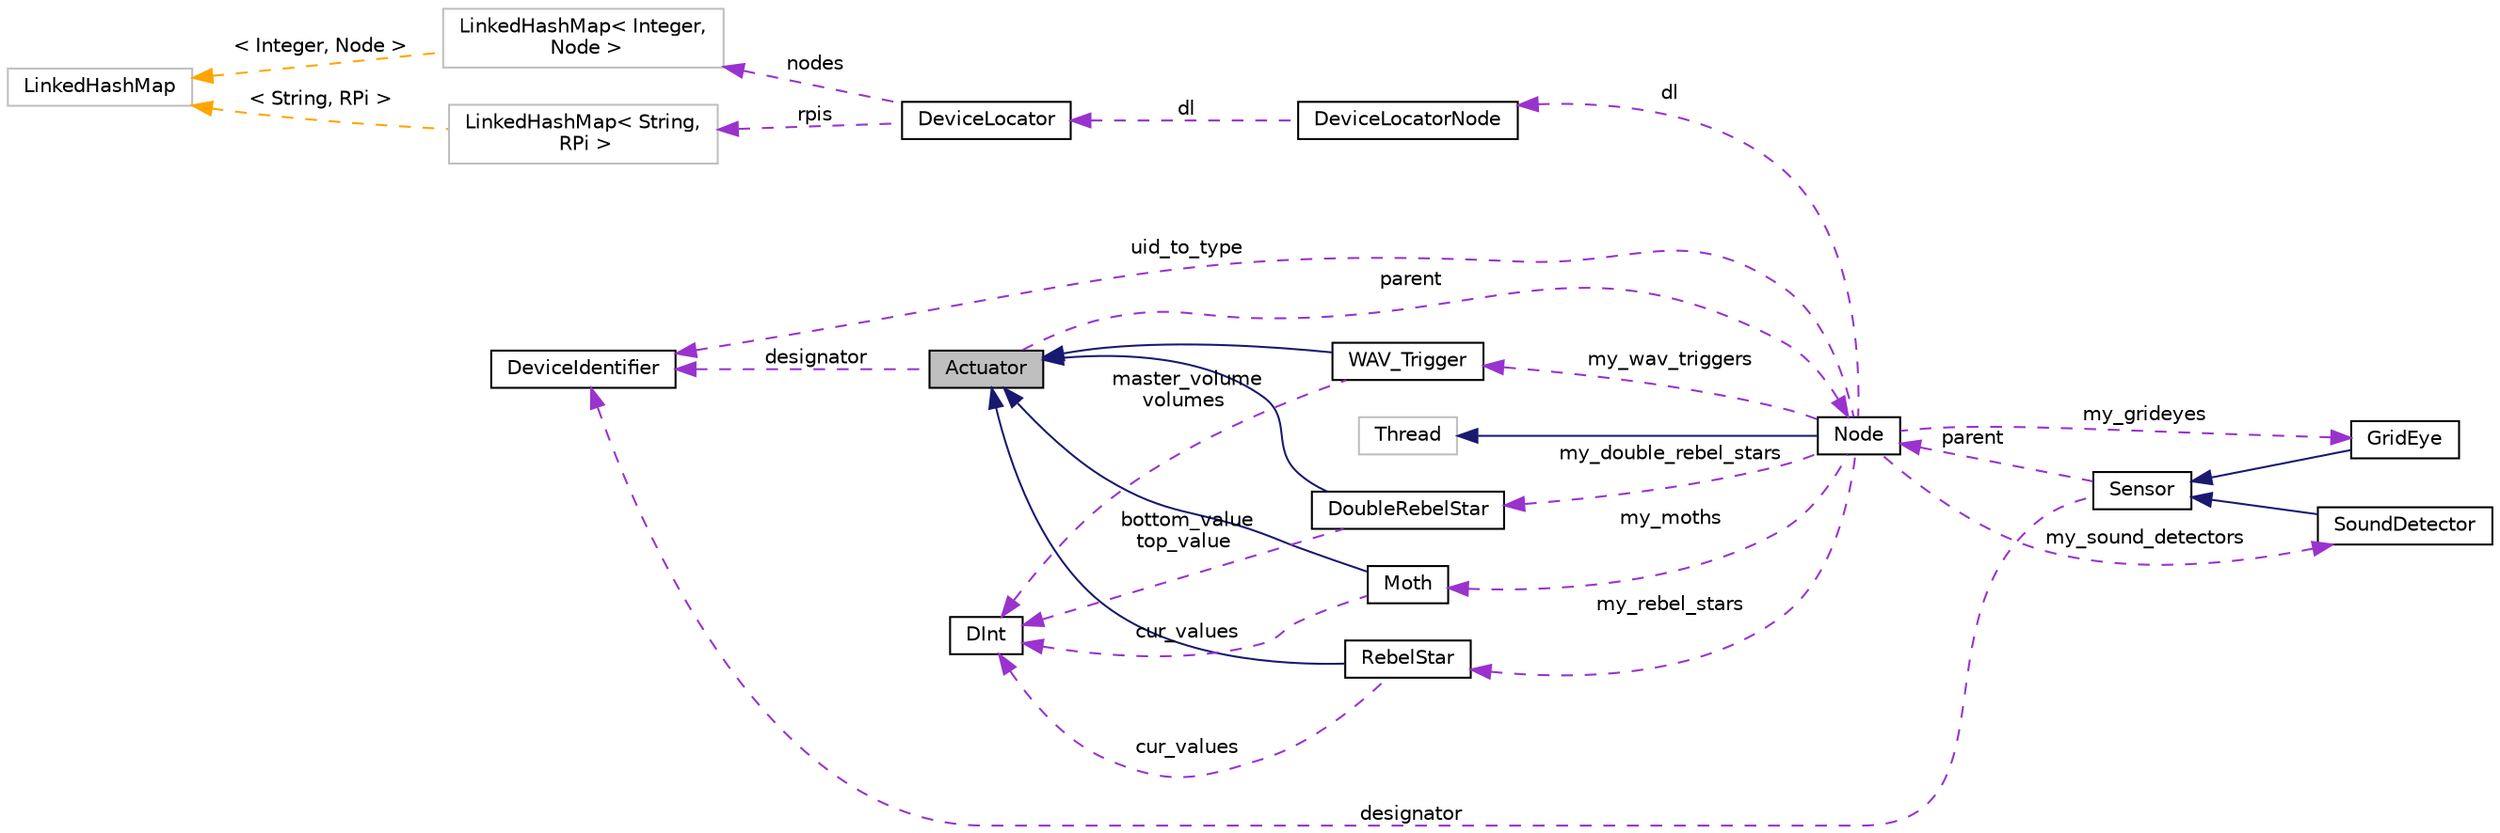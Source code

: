 digraph "Actuator"
{
 // INTERACTIVE_SVG=YES
 // LATEX_PDF_SIZE
  edge [fontname="Helvetica",fontsize="10",labelfontname="Helvetica",labelfontsize="10"];
  node [fontname="Helvetica",fontsize="10",shape=record];
  rankdir="LR";
  Node5 [label="Actuator",height=0.2,width=0.4,color="black", fillcolor="grey75", style="filled", fontcolor="black",tooltip="superclass for actuators, all actuators inherit from this."];
  Node6 -> Node5 [dir="back",color="darkorchid3",fontsize="10",style="dashed",label=" parent" ,fontname="Helvetica"];
  Node6 [label="Node",height=0.2,width=0.4,color="black", fillcolor="white", style="filled",URL="$class_node.html",tooltip=" "];
  Node7 -> Node6 [dir="back",color="midnightblue",fontsize="10",style="solid",fontname="Helvetica"];
  Node7 [label="Thread",height=0.2,width=0.4,color="grey75", fillcolor="white", style="filled",tooltip=" "];
  Node8 -> Node6 [dir="back",color="darkorchid3",fontsize="10",style="dashed",label=" my_sound_detectors" ,fontname="Helvetica"];
  Node8 [label="SoundDetector",height=0.2,width=0.4,color="black", fillcolor="white", style="filled",URL="$class_sound_detector.html",tooltip="Processing sensor class to create virtual Sound Detector extending Sensor."];
  Node9 -> Node8 [dir="back",color="midnightblue",fontsize="10",style="solid",fontname="Helvetica"];
  Node9 [label="Sensor",height=0.2,width=0.4,color="black", fillcolor="white", style="filled",URL="$class_sensor.html",tooltip="Processing sensor class to create virtual sensors. Abstract so the specific sensors can expand on bas..."];
  Node6 -> Node9 [dir="back",color="darkorchid3",fontsize="10",style="dashed",label=" parent" ,fontname="Helvetica"];
  Node10 -> Node9 [dir="back",color="darkorchid3",fontsize="10",style="dashed",label=" designator" ,fontname="Helvetica"];
  Node10 [label="DeviceIdentifier",height=0.2,width=0.4,color="black", fillcolor="white", style="filled",URL="$class_device_identifier.html",tooltip=" "];
  Node11 -> Node6 [dir="back",color="darkorchid3",fontsize="10",style="dashed",label=" my_rebel_stars" ,fontname="Helvetica"];
  Node11 [label="RebelStar",height=0.2,width=0.4,color="black", fillcolor="white", style="filled",URL="$class_rebel_star.html",tooltip=" "];
  Node5 -> Node11 [dir="back",color="midnightblue",fontsize="10",style="solid",fontname="Helvetica"];
  Node12 -> Node11 [dir="back",color="darkorchid3",fontsize="10",style="dashed",label=" cur_values" ,fontname="Helvetica"];
  Node12 [label="DInt",height=0.2,width=0.4,color="black", fillcolor="white", style="filled",URL="$class_d_int.html",tooltip=" "];
  Node13 -> Node6 [dir="back",color="darkorchid3",fontsize="10",style="dashed",label=" my_grideyes" ,fontname="Helvetica"];
  Node13 [label="GridEye",height=0.2,width=0.4,color="black", fillcolor="white", style="filled",URL="$class_grid_eye.html",tooltip=" "];
  Node9 -> Node13 [dir="back",color="midnightblue",fontsize="10",style="solid",fontname="Helvetica"];
  Node14 -> Node6 [dir="back",color="darkorchid3",fontsize="10",style="dashed",label=" my_wav_triggers" ,fontname="Helvetica"];
  Node14 [label="WAV_Trigger",height=0.2,width=0.4,color="black", fillcolor="white", style="filled",URL="$class_w_a_v___trigger.html",tooltip="The virtual wav trigger class."];
  Node5 -> Node14 [dir="back",color="midnightblue",fontsize="10",style="solid",fontname="Helvetica"];
  Node12 -> Node14 [dir="back",color="darkorchid3",fontsize="10",style="dashed",label=" master_volume\nvolumes" ,fontname="Helvetica"];
  Node15 -> Node6 [dir="back",color="darkorchid3",fontsize="10",style="dashed",label=" my_double_rebel_stars" ,fontname="Helvetica"];
  Node15 [label="DoubleRebelStar",height=0.2,width=0.4,color="black", fillcolor="white", style="filled",URL="$class_double_rebel_star.html",tooltip=" "];
  Node5 -> Node15 [dir="back",color="midnightblue",fontsize="10",style="solid",fontname="Helvetica"];
  Node12 -> Node15 [dir="back",color="darkorchid3",fontsize="10",style="dashed",label=" bottom_value\ntop_value" ,fontname="Helvetica"];
  Node16 -> Node6 [dir="back",color="darkorchid3",fontsize="10",style="dashed",label=" my_moths" ,fontname="Helvetica"];
  Node16 [label="Moth",height=0.2,width=0.4,color="black", fillcolor="white", style="filled",URL="$class_moth.html",tooltip=" "];
  Node5 -> Node16 [dir="back",color="midnightblue",fontsize="10",style="solid",fontname="Helvetica"];
  Node12 -> Node16 [dir="back",color="darkorchid3",fontsize="10",style="dashed",label=" cur_values" ,fontname="Helvetica"];
  Node17 -> Node6 [dir="back",color="darkorchid3",fontsize="10",style="dashed",label=" dl" ,fontname="Helvetica"];
  Node17 [label="DeviceLocatorNode",height=0.2,width=0.4,color="black", fillcolor="white", style="filled",URL="$class_device_locator_node.html",tooltip=" "];
  Node18 -> Node17 [dir="back",color="darkorchid3",fontsize="10",style="dashed",label=" dl" ,fontname="Helvetica"];
  Node18 [label="DeviceLocator",height=0.2,width=0.4,color="black", fillcolor="white", style="filled",URL="$class_device_locator.html",tooltip=" "];
  Node19 -> Node18 [dir="back",color="darkorchid3",fontsize="10",style="dashed",label=" nodes" ,fontname="Helvetica"];
  Node19 [label="LinkedHashMap\< Integer,\l Node \>",height=0.2,width=0.4,color="grey75", fillcolor="white", style="filled",tooltip=" "];
  Node20 -> Node19 [dir="back",color="orange",fontsize="10",style="dashed",label=" \< Integer, Node \>" ,fontname="Helvetica"];
  Node20 [label="LinkedHashMap",height=0.2,width=0.4,color="grey75", fillcolor="white", style="filled",tooltip=" "];
  Node21 -> Node18 [dir="back",color="darkorchid3",fontsize="10",style="dashed",label=" rpis" ,fontname="Helvetica"];
  Node21 [label="LinkedHashMap\< String,\l RPi \>",height=0.2,width=0.4,color="grey75", fillcolor="white", style="filled",tooltip=" "];
  Node20 -> Node21 [dir="back",color="orange",fontsize="10",style="dashed",label=" \< String, RPi \>" ,fontname="Helvetica"];
  Node10 -> Node6 [dir="back",color="darkorchid3",fontsize="10",style="dashed",label=" uid_to_type" ,fontname="Helvetica"];
  Node10 -> Node5 [dir="back",color="darkorchid3",fontsize="10",style="dashed",label=" designator" ,fontname="Helvetica"];
}
